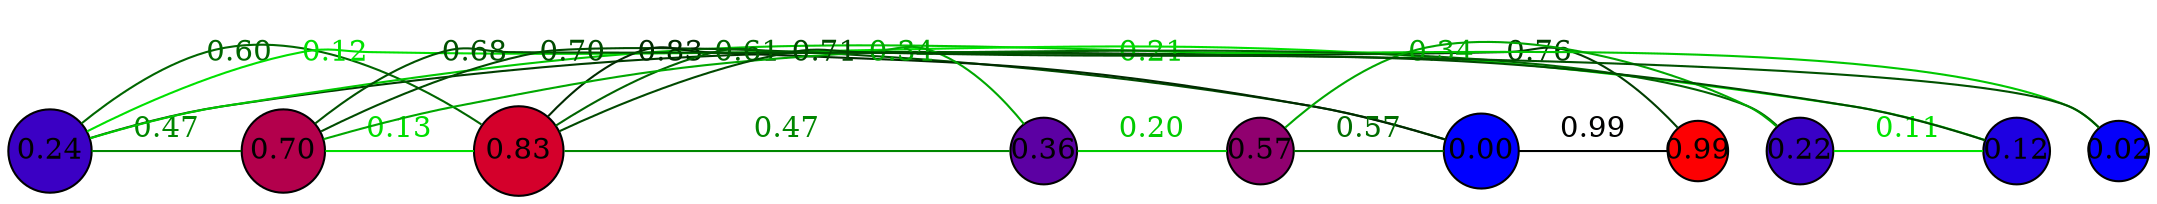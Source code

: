 graph G {
    splines=true;
    overlap=false;
    sep="1.0";
    edge [minlen=2, constraint=false];
    0 [label="0.24", style=filled, fillcolor="#3b00c4", width=0.55, height=0.55, fixedsize=true, shape=circle];
    1 [label="0.00", style=filled, fillcolor="#0000ff", width=0.50, height=0.50, fixedsize=true, shape=circle];
    2 [label="0.22", style=filled, fillcolor="#3900c6", width=0.45, height=0.45, fixedsize=true, shape=circle];
    3 [label="0.70", style=filled, fillcolor="#b3004c", width=0.55, height=0.55, fixedsize=true, shape=circle];
    4 [label="0.99", style=filled, fillcolor="#fd0002", width=0.40, height=0.40, fixedsize=true, shape=circle];
    5 [label="0.83", style=filled, fillcolor="#d4002b", width=0.60, height=0.60, fixedsize=true, shape=circle];
    6 [label="0.36", style=filled, fillcolor="#5c00a3", width=0.45, height=0.45, fixedsize=true, shape=circle];
    7 [label="0.02", style=filled, fillcolor="#0500fa", width=0.40, height=0.40, fixedsize=true, shape=circle];
    8 [label="0.12", style=filled, fillcolor="#1e00e1", width=0.45, height=0.45, fixedsize=true, shape=circle];
    9 [label="0.57", style=filled, fillcolor="#90006f", width=0.45, height=0.45, fixedsize=true, shape=circle];
    0 -- 3 [weight=0.47, color="#008700", fontcolor="#008700", label="0.47"];
    0 -- 4 [weight=0.76, color="#003d00", fontcolor="#003d00", label="0.76"];
    0 -- 5 [weight=0.60, color="#006600", fontcolor="#006600", label="0.60"];
    0 -- 7 [weight=0.21, color="#00c800", fontcolor="#00c800", label="0.21"];
    0 -- 8 [weight=0.12, color="#00e100", fontcolor="#00e100", label="0.12"];
    1 -- 3 [weight=0.70, color="#004b00", fontcolor="#004b00", label="0.70"];
    1 -- 4 [weight=0.99, color="#000100", fontcolor="#000100", label="0.99"];
    1 -- 5 [weight=0.83, color="#002a00", fontcolor="#002a00", label="0.83"];
    1 -- 9 [weight=0.57, color="#006e00", fontcolor="#006e00", label="0.57"];
    2 -- 5 [weight=0.61, color="#006400", fontcolor="#006400", label="0.61"];
    2 -- 8 [weight=0.11, color="#00e400", fontcolor="#00e400", label="0.11"];
    2 -- 9 [weight=0.34, color="#00a700", fontcolor="#00a700", label="0.34"];
    3 -- 5 [weight=0.13, color="#00de00", fontcolor="#00de00", label="0.13"];
    3 -- 6 [weight=0.34, color="#00a800", fontcolor="#00a800", label="0.34"];
    3 -- 7 [weight=0.68, color="#005100", fontcolor="#005100", label="0.68"];
    5 -- 6 [weight=0.47, color="#008700", fontcolor="#008700", label="0.47"];
    5 -- 8 [weight=0.71, color="#004900", fontcolor="#004900", label="0.71"];
    6 -- 9 [weight=0.20, color="#00cb00", fontcolor="#00cb00", label="0.20"];
}
